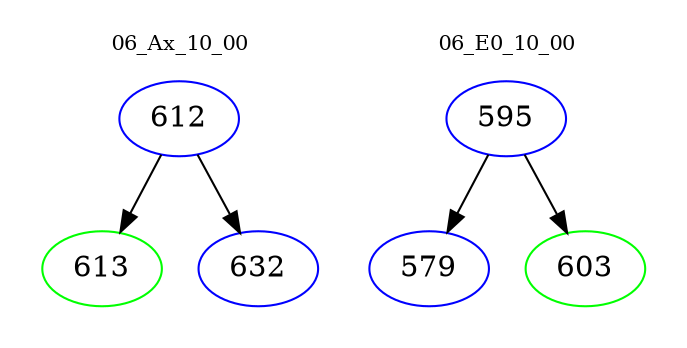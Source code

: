 digraph{
subgraph cluster_0 {
color = white
label = "06_Ax_10_00";
fontsize=10;
T0_612 [label="612", color="blue"]
T0_612 -> T0_613 [color="black"]
T0_613 [label="613", color="green"]
T0_612 -> T0_632 [color="black"]
T0_632 [label="632", color="blue"]
}
subgraph cluster_1 {
color = white
label = "06_E0_10_00";
fontsize=10;
T1_595 [label="595", color="blue"]
T1_595 -> T1_579 [color="black"]
T1_579 [label="579", color="blue"]
T1_595 -> T1_603 [color="black"]
T1_603 [label="603", color="green"]
}
}
